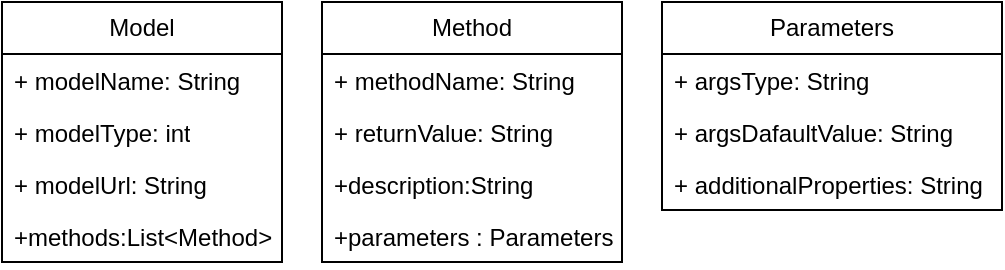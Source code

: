 <mxfile version="24.7.15">
  <diagram name="第 1 页" id="UegoWRN4jVTHxnhrY-Lj">
    <mxGraphModel dx="691" dy="380" grid="1" gridSize="10" guides="1" tooltips="1" connect="1" arrows="1" fold="1" page="1" pageScale="1" pageWidth="1169" pageHeight="827" math="0" shadow="0">
      <root>
        <mxCell id="0" />
        <mxCell id="1" parent="0" />
        <mxCell id="Irtu3XDIkPrMYKTzN1zF-1" value="Model" style="swimlane;fontStyle=0;childLayout=stackLayout;horizontal=1;startSize=26;fillColor=none;horizontalStack=0;resizeParent=1;resizeParentMax=0;resizeLast=0;collapsible=1;marginBottom=0;whiteSpace=wrap;html=1;" vertex="1" parent="1">
          <mxGeometry x="510" y="330" width="140" height="130" as="geometry" />
        </mxCell>
        <mxCell id="Irtu3XDIkPrMYKTzN1zF-2" value="+ modelName: String" style="text;strokeColor=none;fillColor=none;align=left;verticalAlign=top;spacingLeft=4;spacingRight=4;overflow=hidden;rotatable=0;points=[[0,0.5],[1,0.5]];portConstraint=eastwest;whiteSpace=wrap;html=1;" vertex="1" parent="Irtu3XDIkPrMYKTzN1zF-1">
          <mxGeometry y="26" width="140" height="26" as="geometry" />
        </mxCell>
        <mxCell id="Irtu3XDIkPrMYKTzN1zF-3" value="+ modelType: int" style="text;strokeColor=none;fillColor=none;align=left;verticalAlign=top;spacingLeft=4;spacingRight=4;overflow=hidden;rotatable=0;points=[[0,0.5],[1,0.5]];portConstraint=eastwest;whiteSpace=wrap;html=1;" vertex="1" parent="Irtu3XDIkPrMYKTzN1zF-1">
          <mxGeometry y="52" width="140" height="26" as="geometry" />
        </mxCell>
        <mxCell id="Irtu3XDIkPrMYKTzN1zF-4" value="+ modelUrl: String" style="text;strokeColor=none;fillColor=none;align=left;verticalAlign=top;spacingLeft=4;spacingRight=4;overflow=hidden;rotatable=0;points=[[0,0.5],[1,0.5]];portConstraint=eastwest;whiteSpace=wrap;html=1;" vertex="1" parent="Irtu3XDIkPrMYKTzN1zF-1">
          <mxGeometry y="78" width="140" height="26" as="geometry" />
        </mxCell>
        <mxCell id="Irtu3XDIkPrMYKTzN1zF-13" value="+methods:List&amp;lt;Method&amp;gt;" style="text;strokeColor=none;fillColor=none;align=left;verticalAlign=top;spacingLeft=4;spacingRight=4;overflow=hidden;rotatable=0;points=[[0,0.5],[1,0.5]];portConstraint=eastwest;whiteSpace=wrap;html=1;" vertex="1" parent="Irtu3XDIkPrMYKTzN1zF-1">
          <mxGeometry y="104" width="140" height="26" as="geometry" />
        </mxCell>
        <mxCell id="Irtu3XDIkPrMYKTzN1zF-5" value="Method" style="swimlane;fontStyle=0;childLayout=stackLayout;horizontal=1;startSize=26;fillColor=none;horizontalStack=0;resizeParent=1;resizeParentMax=0;resizeLast=0;collapsible=1;marginBottom=0;whiteSpace=wrap;html=1;" vertex="1" parent="1">
          <mxGeometry x="670" y="330" width="150" height="130" as="geometry" />
        </mxCell>
        <mxCell id="Irtu3XDIkPrMYKTzN1zF-6" value="+ methodName: String" style="text;strokeColor=none;fillColor=none;align=left;verticalAlign=top;spacingLeft=4;spacingRight=4;overflow=hidden;rotatable=0;points=[[0,0.5],[1,0.5]];portConstraint=eastwest;whiteSpace=wrap;html=1;" vertex="1" parent="Irtu3XDIkPrMYKTzN1zF-5">
          <mxGeometry y="26" width="150" height="26" as="geometry" />
        </mxCell>
        <mxCell id="Irtu3XDIkPrMYKTzN1zF-7" value="+ returnValue: String" style="text;strokeColor=none;fillColor=none;align=left;verticalAlign=top;spacingLeft=4;spacingRight=4;overflow=hidden;rotatable=0;points=[[0,0.5],[1,0.5]];portConstraint=eastwest;whiteSpace=wrap;html=1;" vertex="1" parent="Irtu3XDIkPrMYKTzN1zF-5">
          <mxGeometry y="52" width="150" height="26" as="geometry" />
        </mxCell>
        <mxCell id="Irtu3XDIkPrMYKTzN1zF-16" value="+description:String" style="text;strokeColor=none;fillColor=none;align=left;verticalAlign=top;spacingLeft=4;spacingRight=4;overflow=hidden;rotatable=0;points=[[0,0.5],[1,0.5]];portConstraint=eastwest;whiteSpace=wrap;html=1;" vertex="1" parent="Irtu3XDIkPrMYKTzN1zF-5">
          <mxGeometry y="78" width="150" height="26" as="geometry" />
        </mxCell>
        <mxCell id="Irtu3XDIkPrMYKTzN1zF-8" value="+parameters : Parameters" style="text;strokeColor=none;fillColor=none;align=left;verticalAlign=top;spacingLeft=4;spacingRight=4;overflow=hidden;rotatable=0;points=[[0,0.5],[1,0.5]];portConstraint=eastwest;whiteSpace=wrap;html=1;" vertex="1" parent="Irtu3XDIkPrMYKTzN1zF-5">
          <mxGeometry y="104" width="150" height="26" as="geometry" />
        </mxCell>
        <mxCell id="Irtu3XDIkPrMYKTzN1zF-9" value="Parameters" style="swimlane;fontStyle=0;childLayout=stackLayout;horizontal=1;startSize=26;fillColor=none;horizontalStack=0;resizeParent=1;resizeParentMax=0;resizeLast=0;collapsible=1;marginBottom=0;whiteSpace=wrap;html=1;" vertex="1" parent="1">
          <mxGeometry x="840" y="330" width="170" height="104" as="geometry" />
        </mxCell>
        <mxCell id="Irtu3XDIkPrMYKTzN1zF-10" value="+ argsType: String" style="text;strokeColor=none;fillColor=none;align=left;verticalAlign=top;spacingLeft=4;spacingRight=4;overflow=hidden;rotatable=0;points=[[0,0.5],[1,0.5]];portConstraint=eastwest;whiteSpace=wrap;html=1;" vertex="1" parent="Irtu3XDIkPrMYKTzN1zF-9">
          <mxGeometry y="26" width="170" height="26" as="geometry" />
        </mxCell>
        <mxCell id="Irtu3XDIkPrMYKTzN1zF-11" value="+ argsDafaultValue: String" style="text;strokeColor=none;fillColor=none;align=left;verticalAlign=top;spacingLeft=4;spacingRight=4;overflow=hidden;rotatable=0;points=[[0,0.5],[1,0.5]];portConstraint=eastwest;whiteSpace=wrap;html=1;" vertex="1" parent="Irtu3XDIkPrMYKTzN1zF-9">
          <mxGeometry y="52" width="170" height="26" as="geometry" />
        </mxCell>
        <mxCell id="Irtu3XDIkPrMYKTzN1zF-12" value="+ additionalProperties: String" style="text;strokeColor=none;fillColor=none;align=left;verticalAlign=top;spacingLeft=4;spacingRight=4;overflow=hidden;rotatable=0;points=[[0,0.5],[1,0.5]];portConstraint=eastwest;whiteSpace=wrap;html=1;" vertex="1" parent="Irtu3XDIkPrMYKTzN1zF-9">
          <mxGeometry y="78" width="170" height="26" as="geometry" />
        </mxCell>
      </root>
    </mxGraphModel>
  </diagram>
</mxfile>
